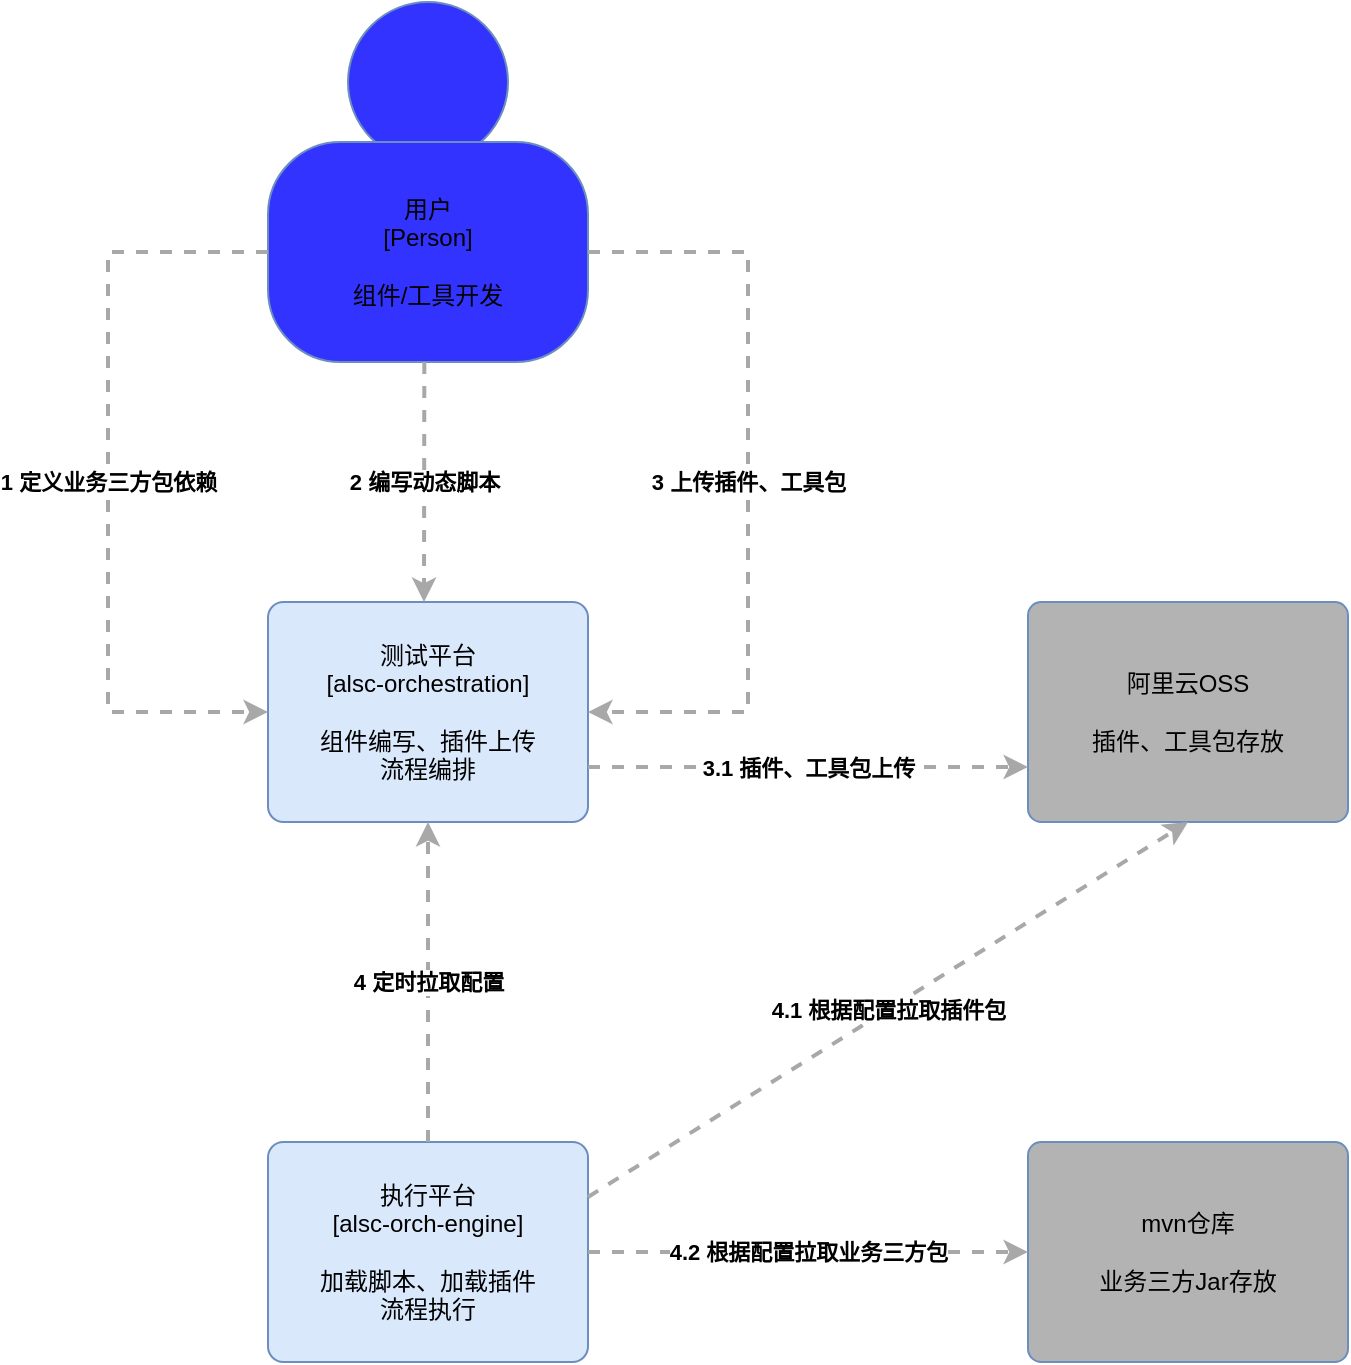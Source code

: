<mxfile version="10.8.2" type="github"><diagram id="hJGukCiXZcn95ncSphnR" name="Page-1"><mxGraphModel dx="1005" dy="615" grid="1" gridSize="10" guides="1" tooltips="1" connect="1" arrows="1" fold="1" page="1" pageScale="1" pageWidth="827" pageHeight="1169" math="0" shadow="0"><root><mxCell id="0"/><mxCell id="1" parent="0"/><mxCell id="kn2jTv4zWDQBX71nzvfr-1" value="" style="ellipse;whiteSpace=wrap;html=1;aspect=fixed;rounded=0;labelBackgroundColor=none;fillColor=#3333FF;fontSize=12;fontColor=#000000;align=center;strokeColor=#6c8ebf;" parent="1" vertex="1"><mxGeometry x="210" y="80" width="80" height="80" as="geometry"/><C4Person as="c4"/></mxCell><object label="用户&lt;div&gt;[Person]&lt;/div&gt;&lt;div&gt;&lt;br&gt;&lt;/div&gt;&lt;div&gt;组件/工具开发" placeholders="1" c4Name="用户" c4Type="body" c4Description="组件/工具开发" id="kn2jTv4zWDQBX71nzvfr-2"><mxCell style="rounded=1;whiteSpace=wrap;html=1;labelBackgroundColor=none;fillColor=#3333FF;fontColor=#000000;align=center;arcSize=33;strokeColor=#6c8ebf;" parent="1" vertex="1"><mxGeometry x="170" y="150" width="160" height="110" as="geometry"/><C4Person as="c4"/></mxCell></object><object label="&lt;div&gt;测试平台&lt;/div&gt;&lt;div&gt;[&lt;span&gt;alsc-orchestration&lt;/span&gt;&lt;span&gt;]&lt;/span&gt;&lt;br&gt;&lt;/div&gt;&lt;div&gt;&lt;br&gt;&lt;/div&gt;&lt;div&gt;组件编写、插件上传&lt;/div&gt;&lt;div&gt;流程编排&lt;/div&gt;" placeholders="1" c4Name="name" c4Type="SoftwareSystem" c4Description="Beschreibung" id="kn2jTv4zWDQBX71nzvfr-3"><mxCell style="rounded=1;whiteSpace=wrap;html=1;labelBackgroundColor=none;fillColor=#dae8fc;fontColor=#000000;align=center;arcSize=7;strokeColor=#6c8ebf;" parent="1" vertex="1"><mxGeometry x="170" y="380" width="160" height="110" as="geometry"/><C4SoftwareSystem as="c4"/></mxCell></object><object label="&lt;div&gt;执行平台&lt;/div&gt;&lt;div&gt;&lt;div&gt;[alsc-orch-engine]&lt;/div&gt;&lt;/div&gt;&lt;div&gt;&lt;br&gt;&lt;/div&gt;&lt;div&gt;加载脚本、加载插件&lt;/div&gt;&lt;div&gt;流程执行&lt;/div&gt;" placeholders="1" c4Name="name" c4Type="SoftwareSystem" c4Description="Beschreibung" id="kn2jTv4zWDQBX71nzvfr-4"><mxCell style="rounded=1;whiteSpace=wrap;html=1;labelBackgroundColor=none;fillColor=#dae8fc;fontColor=#000000;align=center;arcSize=7;strokeColor=#6c8ebf;" parent="1" vertex="1"><mxGeometry x="170" y="650" width="160" height="110" as="geometry"/><C4SoftwareSystem as="c4"/></mxCell></object><object label="阿里云OSS&lt;br&gt;&lt;div&gt;&lt;br&gt;&lt;/div&gt;&lt;div&gt;插件、工具包存放&lt;/div&gt;" placeholders="1" c4Name="蚂蚁租户" c4Type="Container" c4Technology="Sofa Boot" c4Description="提供组件" id="kn2jTv4zWDQBX71nzvfr-5"><mxCell style="rounded=1;whiteSpace=wrap;html=1;labelBackgroundColor=none;fillColor=#B3B3B3;fontColor=#000000;align=center;arcSize=6;strokeColor=#6c8ebf;shadow=0;" parent="1" vertex="1"><mxGeometry x="550" y="380" width="160" height="110" as="geometry"/><C4Container as="c4"/></mxCell></object><object label="mvn仓库&lt;br&gt;&lt;div&gt;&lt;br&gt;&lt;/div&gt;&lt;div&gt;业务三方Jar存放&lt;/div&gt;" placeholders="1" c4Name="蚂蚁租户" c4Type="Container" c4Technology="Sofa Boot" c4Description="提供组件" id="kn2jTv4zWDQBX71nzvfr-6"><mxCell style="rounded=1;whiteSpace=wrap;html=1;labelBackgroundColor=none;fillColor=#B3B3B3;fontColor=#000000;align=center;arcSize=6;strokeColor=#6c8ebf;shadow=0;" parent="1" vertex="1"><mxGeometry x="550" y="650" width="160" height="110" as="geometry"/><C4Container as="c4"/></mxCell></object><object label="&lt;div style=&quot;text-align: left&quot;&gt;&lt;div style=&quot;text-align: center&quot;&gt;&lt;b&gt;1 定义业务三方包依赖&lt;/b&gt;&lt;/div&gt;&lt;/div&gt;" c4Type="Relationship" c4Description="Beschreibung" c4Technology="technology" id="kn2jTv4zWDQBX71nzvfr-7"><mxCell style="edgeStyle=none;rounded=0;html=1;entryX=0;entryY=0.5;jettySize=auto;orthogonalLoop=1;strokeColor=#A8A8A8;strokeWidth=2;fontColor=#000000;jumpStyle=none;dashed=1;exitX=0;exitY=0.5;exitDx=0;exitDy=0;entryDx=0;entryDy=0;" parent="1" source="kn2jTv4zWDQBX71nzvfr-2" target="kn2jTv4zWDQBX71nzvfr-3" edge="1"><mxGeometry width="160" relative="1" as="geometry"><mxPoint x="210" y="210" as="sourcePoint"/><mxPoint x="210" y="734" as="targetPoint"/><Array as="points"><mxPoint x="90" y="205"/><mxPoint x="90" y="435"/></Array></mxGeometry><C4Relationship as="c4"/></mxCell></object><object label="&lt;b&gt;2 编写动态脚本&lt;/b&gt;" c4Type="Relationship" c4Description="Beschreibung" c4Technology="technology" id="kn2jTv4zWDQBX71nzvfr-11"><mxCell style="edgeStyle=none;rounded=0;html=1;jettySize=auto;orthogonalLoop=1;strokeColor=#A8A8A8;strokeWidth=2;fontColor=#000000;jumpStyle=none;dashed=1;exitX=0.5;exitY=1;exitDx=0;exitDy=0;" parent="1" edge="1"><mxGeometry width="160" relative="1" as="geometry"><mxPoint x="248.167" y="260" as="sourcePoint"/><mxPoint x="248" y="380" as="targetPoint"/></mxGeometry><C4Relationship as="c4"/></mxCell></object><object label="&lt;div style=&quot;text-align: left&quot;&gt;&lt;div style=&quot;text-align: center&quot;&gt;&lt;b&gt;3 上传插件、工具包&lt;/b&gt;&lt;/div&gt;&lt;/div&gt;" c4Type="Relationship" c4Description="Beschreibung" c4Technology="technology" id="kn2jTv4zWDQBX71nzvfr-12"><mxCell style="edgeStyle=none;rounded=0;html=1;entryX=1;entryY=0.5;jettySize=auto;orthogonalLoop=1;strokeColor=#A8A8A8;strokeWidth=2;fontColor=#000000;jumpStyle=none;dashed=1;exitX=1;exitY=0.5;exitDx=0;exitDy=0;entryDx=0;entryDy=0;" parent="1" source="kn2jTv4zWDQBX71nzvfr-2" target="kn2jTv4zWDQBX71nzvfr-3" edge="1"><mxGeometry width="160" relative="1" as="geometry"><mxPoint x="489.667" y="190" as="sourcePoint"/><mxPoint x="489.667" y="420" as="targetPoint"/><Array as="points"><mxPoint x="410" y="205"/><mxPoint x="410" y="435"/></Array></mxGeometry><C4Relationship as="c4"/></mxCell></object><object label="&lt;b&gt;3.1 插件、工具包上传&lt;/b&gt;" c4Type="Relationship" c4Description="Beschreibung" c4Technology="technology" id="kn2jTv4zWDQBX71nzvfr-13"><mxCell style="edgeStyle=none;rounded=0;html=1;jettySize=auto;orthogonalLoop=1;strokeColor=#A8A8A8;strokeWidth=2;fontColor=#000000;jumpStyle=none;dashed=1;exitX=1;exitY=0.75;exitDx=0;exitDy=0;entryX=0;entryY=0.75;entryDx=0;entryDy=0;" parent="1" source="kn2jTv4zWDQBX71nzvfr-3" target="kn2jTv4zWDQBX71nzvfr-5" edge="1"><mxGeometry width="160" relative="1" as="geometry"><mxPoint x="258.167" y="270" as="sourcePoint"/><mxPoint x="450" y="740" as="targetPoint"/><Array as="points"/></mxGeometry><C4Relationship as="c4"/></mxCell></object><object label="&lt;b&gt;4 定时拉取配置&lt;/b&gt;" c4Type="Relationship" c4Description="Beschreibung" c4Technology="technology" id="kn2jTv4zWDQBX71nzvfr-14"><mxCell style="edgeStyle=none;rounded=0;html=1;jettySize=auto;orthogonalLoop=1;strokeColor=#A8A8A8;strokeWidth=2;fontColor=#000000;jumpStyle=none;dashed=1;entryX=0.5;entryY=1;entryDx=0;entryDy=0;exitX=0.5;exitY=0;exitDx=0;exitDy=0;" parent="1" source="kn2jTv4zWDQBX71nzvfr-4" target="kn2jTv4zWDQBX71nzvfr-3" edge="1"><mxGeometry width="160" relative="1" as="geometry"><mxPoint x="450" y="590" as="sourcePoint"/><mxPoint x="258" y="390" as="targetPoint"/></mxGeometry><C4Relationship as="c4"/></mxCell></object><object label="&lt;b&gt;4.1 根据配置拉取插件包&lt;/b&gt;" c4Type="Relationship" c4Description="Beschreibung" c4Technology="technology" id="kn2jTv4zWDQBX71nzvfr-15"><mxCell style="edgeStyle=none;rounded=0;html=1;jettySize=auto;orthogonalLoop=1;strokeColor=#A8A8A8;strokeWidth=2;fontColor=#000000;jumpStyle=none;dashed=1;entryX=0.5;entryY=1;entryDx=0;entryDy=0;exitX=1;exitY=0.25;exitDx=0;exitDy=0;" parent="1" source="kn2jTv4zWDQBX71nzvfr-4" target="kn2jTv4zWDQBX71nzvfr-5" edge="1"><mxGeometry width="160" relative="1" as="geometry"><mxPoint x="280" y="650" as="sourcePoint"/><mxPoint x="259.667" y="500" as="targetPoint"/></mxGeometry><C4Relationship as="c4"/></mxCell></object><object label="&lt;b&gt;4.2 根据配置拉取业务三方包&lt;/b&gt;" c4Type="Relationship" c4Description="Beschreibung" c4Technology="technology" id="kn2jTv4zWDQBX71nzvfr-16"><mxCell style="edgeStyle=none;rounded=0;html=1;jettySize=auto;orthogonalLoop=1;strokeColor=#A8A8A8;strokeWidth=2;fontColor=#000000;jumpStyle=none;dashed=1;exitX=1;exitY=0.5;exitDx=0;exitDy=0;entryX=0;entryY=0.5;entryDx=0;entryDy=0;" parent="1" source="kn2jTv4zWDQBX71nzvfr-4" target="kn2jTv4zWDQBX71nzvfr-6" edge="1"><mxGeometry width="160" relative="1" as="geometry"><mxPoint x="340" y="710" as="sourcePoint"/><mxPoint x="560" y="710" as="targetPoint"/><Array as="points"/></mxGeometry><C4Relationship as="c4"/></mxCell></object></root></mxGraphModel></diagram></mxfile>